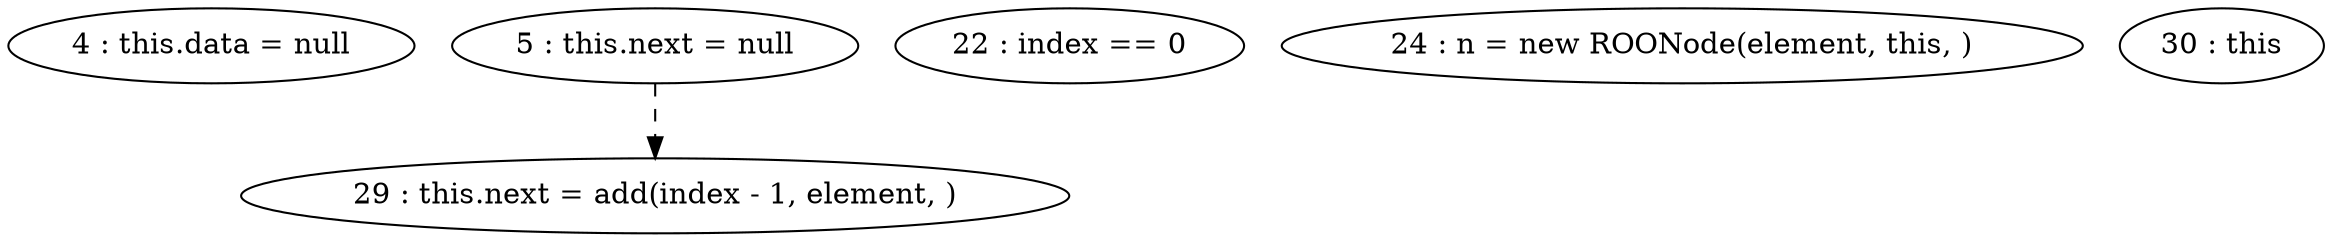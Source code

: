 digraph G {
"4 : this.data = null"
"5 : this.next = null"
"5 : this.next = null" -> "29 : this.next = add(index - 1, element, )" [style=dashed]
"22 : index == 0"
"24 : n = new ROONode(element, this, )"
"29 : this.next = add(index - 1, element, )"
"30 : this"
}